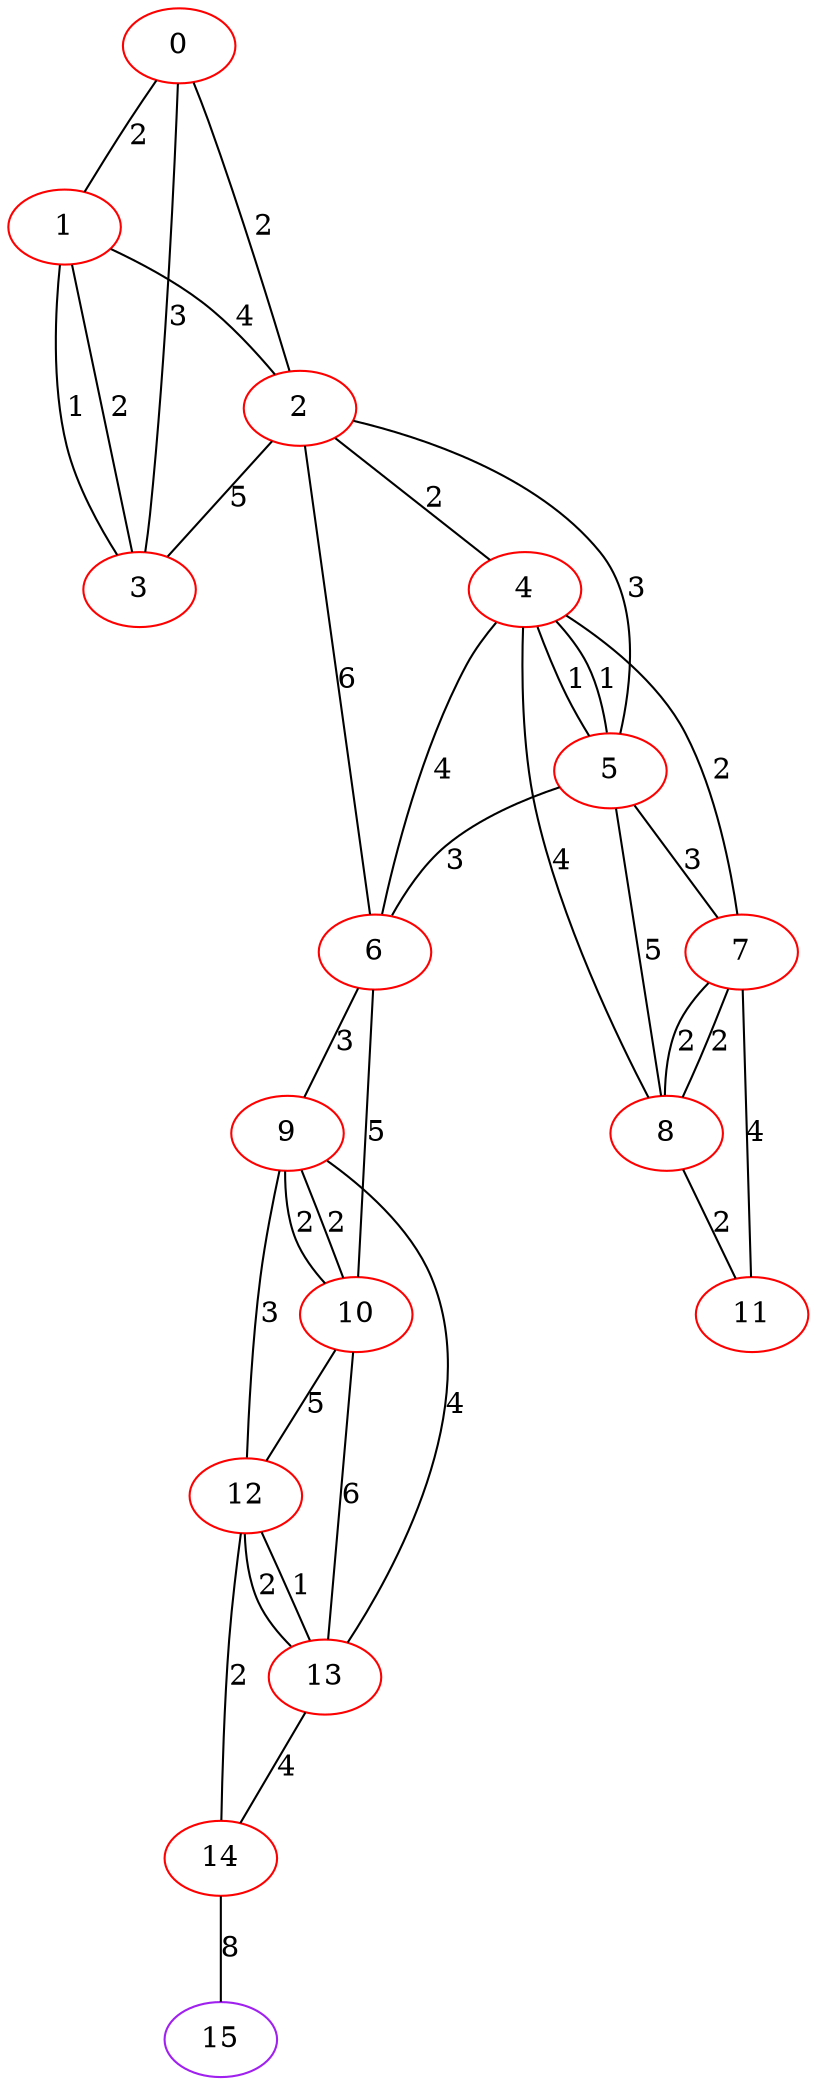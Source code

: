 graph "" {
0 [color=red, weight=1];
1 [color=red, weight=1];
2 [color=red, weight=1];
3 [color=red, weight=1];
4 [color=red, weight=1];
5 [color=red, weight=1];
6 [color=red, weight=1];
7 [color=red, weight=1];
8 [color=red, weight=1];
9 [color=red, weight=1];
10 [color=red, weight=1];
11 [color=red, weight=1];
12 [color=red, weight=1];
13 [color=red, weight=1];
14 [color=red, weight=1];
15 [color=purple, weight=4];
0 -- 1  [key=0, label=2];
0 -- 2  [key=0, label=2];
0 -- 3  [key=0, label=3];
1 -- 2  [key=0, label=4];
1 -- 3  [key=0, label=2];
1 -- 3  [key=1, label=1];
2 -- 3  [key=0, label=5];
2 -- 4  [key=0, label=2];
2 -- 5  [key=0, label=3];
2 -- 6  [key=0, label=6];
4 -- 8  [key=0, label=4];
4 -- 5  [key=0, label=1];
4 -- 5  [key=1, label=1];
4 -- 6  [key=0, label=4];
4 -- 7  [key=0, label=2];
5 -- 8  [key=0, label=5];
5 -- 6  [key=0, label=3];
5 -- 7  [key=0, label=3];
6 -- 9  [key=0, label=3];
6 -- 10  [key=0, label=5];
7 -- 8  [key=0, label=2];
7 -- 8  [key=1, label=2];
7 -- 11  [key=0, label=4];
8 -- 11  [key=0, label=2];
9 -- 10  [key=0, label=2];
9 -- 10  [key=1, label=2];
9 -- 12  [key=0, label=3];
9 -- 13  [key=0, label=4];
10 -- 12  [key=0, label=5];
10 -- 13  [key=0, label=6];
12 -- 13  [key=0, label=2];
12 -- 13  [key=1, label=1];
12 -- 14  [key=0, label=2];
13 -- 14  [key=0, label=4];
14 -- 15  [key=0, label=8];
}
